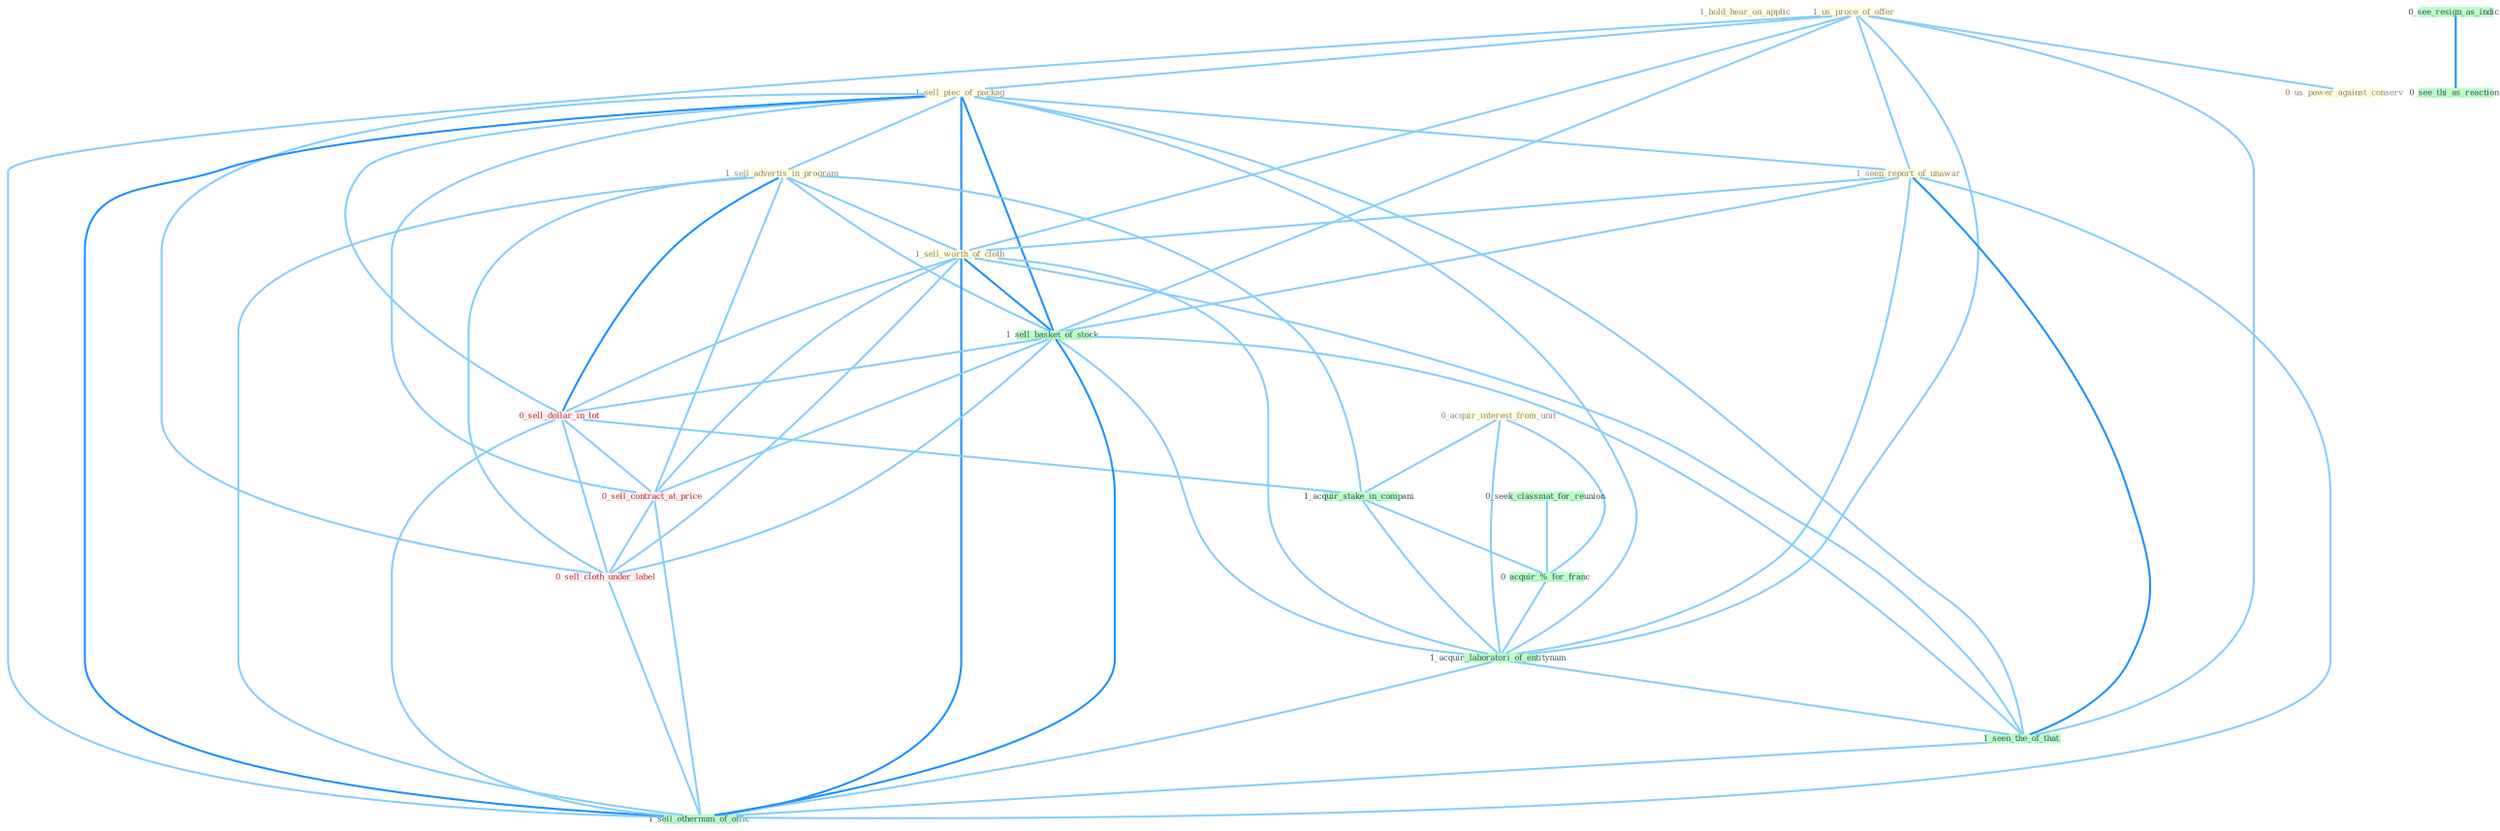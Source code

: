 Graph G{ 
    node
    [shape=polygon,style=filled,width=.5,height=.06,color="#BDFCC9",fixedsize=true,fontsize=4,
    fontcolor="#2f4f4f"];
    {node
    [color="#ffffe0", fontcolor="#8b7d6b"] "1_hold_hear_on_applic " "0_acquir_interest_from_unit " "1_us_proce_of_offer " "1_sell_piec_of_packag " "1_sell_advertis_in_program " "1_seen_report_of_unawar " "1_sell_worth_of_cloth " "0_us_power_against_conserv "}
{node [color="#fff0f5", fontcolor="#b22222"] "0_sell_dollar_in_lot " "0_sell_contract_at_price " "0_sell_cloth_under_label "}
edge [color="#B0E2FF"];

	"0_acquir_interest_from_unit " -- "1_acquir_stake_in_compani " [w="1", color="#87cefa" ];
	"0_acquir_interest_from_unit " -- "0_acquir_%_for_franc " [w="1", color="#87cefa" ];
	"0_acquir_interest_from_unit " -- "1_acquir_laboratori_of_entitynam " [w="1", color="#87cefa" ];
	"1_us_proce_of_offer " -- "1_sell_piec_of_packag " [w="1", color="#87cefa" ];
	"1_us_proce_of_offer " -- "1_seen_report_of_unawar " [w="1", color="#87cefa" ];
	"1_us_proce_of_offer " -- "1_sell_worth_of_cloth " [w="1", color="#87cefa" ];
	"1_us_proce_of_offer " -- "0_us_power_against_conserv " [w="1", color="#87cefa" ];
	"1_us_proce_of_offer " -- "1_sell_basket_of_stock " [w="1", color="#87cefa" ];
	"1_us_proce_of_offer " -- "1_acquir_laboratori_of_entitynam " [w="1", color="#87cefa" ];
	"1_us_proce_of_offer " -- "1_seen_the_of_that " [w="1", color="#87cefa" ];
	"1_us_proce_of_offer " -- "1_sell_othernum_of_offic " [w="1", color="#87cefa" ];
	"1_sell_piec_of_packag " -- "1_sell_advertis_in_program " [w="1", color="#87cefa" ];
	"1_sell_piec_of_packag " -- "1_seen_report_of_unawar " [w="1", color="#87cefa" ];
	"1_sell_piec_of_packag " -- "1_sell_worth_of_cloth " [w="2", color="#1e90ff" , len=0.8];
	"1_sell_piec_of_packag " -- "1_sell_basket_of_stock " [w="2", color="#1e90ff" , len=0.8];
	"1_sell_piec_of_packag " -- "0_sell_dollar_in_lot " [w="1", color="#87cefa" ];
	"1_sell_piec_of_packag " -- "0_sell_contract_at_price " [w="1", color="#87cefa" ];
	"1_sell_piec_of_packag " -- "1_acquir_laboratori_of_entitynam " [w="1", color="#87cefa" ];
	"1_sell_piec_of_packag " -- "0_sell_cloth_under_label " [w="1", color="#87cefa" ];
	"1_sell_piec_of_packag " -- "1_seen_the_of_that " [w="1", color="#87cefa" ];
	"1_sell_piec_of_packag " -- "1_sell_othernum_of_offic " [w="2", color="#1e90ff" , len=0.8];
	"1_sell_advertis_in_program " -- "1_sell_worth_of_cloth " [w="1", color="#87cefa" ];
	"1_sell_advertis_in_program " -- "1_sell_basket_of_stock " [w="1", color="#87cefa" ];
	"1_sell_advertis_in_program " -- "0_sell_dollar_in_lot " [w="2", color="#1e90ff" , len=0.8];
	"1_sell_advertis_in_program " -- "1_acquir_stake_in_compani " [w="1", color="#87cefa" ];
	"1_sell_advertis_in_program " -- "0_sell_contract_at_price " [w="1", color="#87cefa" ];
	"1_sell_advertis_in_program " -- "0_sell_cloth_under_label " [w="1", color="#87cefa" ];
	"1_sell_advertis_in_program " -- "1_sell_othernum_of_offic " [w="1", color="#87cefa" ];
	"1_seen_report_of_unawar " -- "1_sell_worth_of_cloth " [w="1", color="#87cefa" ];
	"1_seen_report_of_unawar " -- "1_sell_basket_of_stock " [w="1", color="#87cefa" ];
	"1_seen_report_of_unawar " -- "1_acquir_laboratori_of_entitynam " [w="1", color="#87cefa" ];
	"1_seen_report_of_unawar " -- "1_seen_the_of_that " [w="2", color="#1e90ff" , len=0.8];
	"1_seen_report_of_unawar " -- "1_sell_othernum_of_offic " [w="1", color="#87cefa" ];
	"1_sell_worth_of_cloth " -- "1_sell_basket_of_stock " [w="2", color="#1e90ff" , len=0.8];
	"1_sell_worth_of_cloth " -- "0_sell_dollar_in_lot " [w="1", color="#87cefa" ];
	"1_sell_worth_of_cloth " -- "0_sell_contract_at_price " [w="1", color="#87cefa" ];
	"1_sell_worth_of_cloth " -- "1_acquir_laboratori_of_entitynam " [w="1", color="#87cefa" ];
	"1_sell_worth_of_cloth " -- "0_sell_cloth_under_label " [w="1", color="#87cefa" ];
	"1_sell_worth_of_cloth " -- "1_seen_the_of_that " [w="1", color="#87cefa" ];
	"1_sell_worth_of_cloth " -- "1_sell_othernum_of_offic " [w="2", color="#1e90ff" , len=0.8];
	"0_seek_classmat_for_reunion " -- "0_acquir_%_for_franc " [w="1", color="#87cefa" ];
	"1_sell_basket_of_stock " -- "0_sell_dollar_in_lot " [w="1", color="#87cefa" ];
	"1_sell_basket_of_stock " -- "0_sell_contract_at_price " [w="1", color="#87cefa" ];
	"1_sell_basket_of_stock " -- "1_acquir_laboratori_of_entitynam " [w="1", color="#87cefa" ];
	"1_sell_basket_of_stock " -- "0_sell_cloth_under_label " [w="1", color="#87cefa" ];
	"1_sell_basket_of_stock " -- "1_seen_the_of_that " [w="1", color="#87cefa" ];
	"1_sell_basket_of_stock " -- "1_sell_othernum_of_offic " [w="2", color="#1e90ff" , len=0.8];
	"0_sell_dollar_in_lot " -- "1_acquir_stake_in_compani " [w="1", color="#87cefa" ];
	"0_sell_dollar_in_lot " -- "0_sell_contract_at_price " [w="1", color="#87cefa" ];
	"0_sell_dollar_in_lot " -- "0_sell_cloth_under_label " [w="1", color="#87cefa" ];
	"0_sell_dollar_in_lot " -- "1_sell_othernum_of_offic " [w="1", color="#87cefa" ];
	"0_see_resign_as_indic " -- "0_see_thi_as_reaction " [w="2", color="#1e90ff" , len=0.8];
	"1_acquir_stake_in_compani " -- "0_acquir_%_for_franc " [w="1", color="#87cefa" ];
	"1_acquir_stake_in_compani " -- "1_acquir_laboratori_of_entitynam " [w="1", color="#87cefa" ];
	"0_acquir_%_for_franc " -- "1_acquir_laboratori_of_entitynam " [w="1", color="#87cefa" ];
	"0_sell_contract_at_price " -- "0_sell_cloth_under_label " [w="1", color="#87cefa" ];
	"0_sell_contract_at_price " -- "1_sell_othernum_of_offic " [w="1", color="#87cefa" ];
	"1_acquir_laboratori_of_entitynam " -- "1_seen_the_of_that " [w="1", color="#87cefa" ];
	"1_acquir_laboratori_of_entitynam " -- "1_sell_othernum_of_offic " [w="1", color="#87cefa" ];
	"0_sell_cloth_under_label " -- "1_sell_othernum_of_offic " [w="1", color="#87cefa" ];
	"1_seen_the_of_that " -- "1_sell_othernum_of_offic " [w="1", color="#87cefa" ];
}